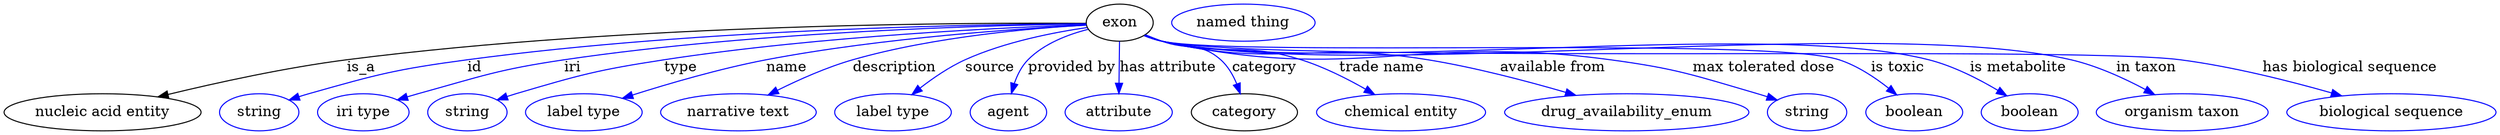 digraph {
	graph [bb="0,0,2413.9,123"];
	node [label="\N"];
	exon	[height=0.5,
		label=exon,
		pos="1082.5,105",
		width=0.9027];
	"nucleic acid entity"	[height=0.5,
		pos="95.542,18",
		width=2.6539];
	exon -> "nucleic acid entity"	[label=is_a,
		lp="349.54,61.5",
		pos="e,149.93,32.907 1050,104.31 945.62,104.92 610.2,103.82 335.54,69 275.43,61.379 207.95,46.77 159.89,35.302"];
	id	[color=blue,
		height=0.5,
		label=string,
		pos="247.54,18",
		width=1.0652];
	exon -> id	[color=blue,
		label=id,
		lp="462.54,61.5",
		pos="e,276.53,29.984 1050.1,103.87 957.07,103.15 681.76,98.479 455.54,69 383.54,59.618 365.48,55.499 295.54,36 292.43,35.133 289.24,34.168 \
286.04,33.151",
		style=solid];
	iri	[color=blue,
		height=0.5,
		label="iri type",
		pos="348.54,18",
		width=1.2277];
	exon -> iri	[color=blue,
		label=iri,
		lp="551.54,61.5",
		pos="e,381.93,29.82 1049.8,103.75 965.5,102.7 733.93,97.263 543.54,69 490.43,61.116 430.84,44.688 391.67,32.81",
		style=solid];
	type	[color=blue,
		height=0.5,
		label=string,
		pos="449.54,18",
		width=1.0652];
	exon -> type	[color=blue,
		label=type,
		lp="656.54,61.5",
		pos="e,478.19,29.989 1050.2,103.06 976.89,100.57 792.72,92.333 640.54,69 575.64,59.049 559.53,54.534 496.54,36 493.64,35.146 490.65,34.209 \
487.66,33.227",
		style=solid];
	name	[color=blue,
		height=0.5,
		label="label type",
		pos="562.54,18",
		width=1.5707];
	exon -> name	[color=blue,
		label=name,
		lp="759.54,61.5",
		pos="e,600.07,31.655 1050.1,102.57 988.92,99.455 852.43,90.536 739.54,69 694.82,60.468 645,45.928 609.64,34.72",
		style=solid];
	description	[color=blue,
		height=0.5,
		label="narrative text",
		pos="712.54,18",
		width=2.0943];
	exon -> description	[color=blue,
		label=description,
		lp="864.04,61.5",
		pos="e,741.35,34.764 1050,102.61 1000.3,99.828 902.93,91.724 823.54,69 798.34,61.788 771.51,49.83 750.54,39.417",
		style=solid];
	source	[color=blue,
		height=0.5,
		label="label type",
		pos="862.54,18",
		width=1.5707];
	exon -> source	[color=blue,
		label=source,
		lp="956.54,61.5",
		pos="e,880.9,35.187 1050.9,100.28 1019.8,95.779 971.28,86.521 932.54,69 917.06,61.999 901.52,51.348 889.02,41.673",
		style=solid];
	"provided by"	[color=blue,
		height=0.5,
		label=agent,
		pos="974.54,18",
		width=1.0291];
	exon -> "provided by"	[color=blue,
		label="provided by",
		lp="1036,61.5",
		pos="e,977.41,36.214 1051.8,98.51 1032.8,93.67 1009.2,84.822 993.54,69 987.32,62.709 983.1,54.176 980.25,45.94",
		style=solid];
	"has attribute"	[color=blue,
		height=0.5,
		label=attribute,
		pos="1081.5,18",
		width=1.4443];
	exon -> "has attribute"	[color=blue,
		label="has attribute",
		lp="1129.5,61.5",
		pos="e,1081.7,36.175 1082.3,86.799 1082.2,75.163 1082,59.548 1081.9,46.237",
		style=solid];
	category	[height=0.5,
		pos="1202.5,18",
		width=1.4263];
	exon -> category	[color=blue,
		label=category,
		lp="1223,61.5",
		pos="e,1198.9,35.983 1107.6,93.222 1112.8,91.075 1118.3,88.9 1123.5,87 1148.5,77.904 1160.8,86.738 1180.5,69 1187.4,62.81 1192.3,54.058 \
1195.6,45.602",
		style=solid];
	"trade name"	[color=blue,
		height=0.5,
		label="chemical entity",
		pos="1353.5,18",
		width=2.2748];
	exon -> "trade name"	[color=blue,
		label="trade name",
		lp="1335.5,61.5",
		pos="e,1328.4,35.374 1106.9,92.686 1112.3,90.527 1118,88.481 1123.5,87 1182,71.275 1200.9,87.38 1258.5,69 1279.9,62.205 1302.1,50.785 \
1319.7,40.573",
		style=solid];
	"available from"	[color=blue,
		height=0.5,
		label=drug_availability_enum,
		pos="1571.5,18",
		width=3.2858];
	exon -> "available from"	[color=blue,
		label="available from",
		lp="1502,61.5",
		pos="e,1522.6,34.5 1106.4,92.598 1111.9,90.388 1117.8,88.344 1123.5,87 1235,60.73 1267.6,87.579 1380.5,69 1425.6,61.597 1475.4,48.375 \
1512.9,37.387",
		style=solid];
	"max tolerated dose"	[color=blue,
		height=0.5,
		label=string,
		pos="1746.5,18",
		width=1.0652];
	exon -> "max tolerated dose"	[color=blue,
		label="max tolerated dose",
		lp="1705.5,61.5",
		pos="e,1717.5,29.858 1106.4,92.477 1111.9,90.273 1117.8,88.262 1123.5,87 1312.1,45.387 1366.3,95.113 1557.5,69 1621.3,60.295 1636.8,54.104 \
1698.5,36 1701.6,35.092 1704.8,34.098 1708,33.06",
		style=solid];
	"is toxic"	[color=blue,
		height=0.5,
		label=boolean,
		pos="1849.5,18",
		width=1.2999];
	exon -> "is toxic"	[color=blue,
		label="is toxic",
		lp="1834.5,61.5",
		pos="e,1833.1,34.92 1106.4,92.418 1111.9,90.217 1117.8,88.222 1123.5,87 1194.7,71.804 1709.4,91.938 1778.5,69 1795.7,63.311 1812.3,52.002 \
1825.2,41.576",
		style=solid];
	"is metabolite"	[color=blue,
		height=0.5,
		label=boolean,
		pos="1961.5,18",
		width=1.2999];
	exon -> "is metabolite"	[color=blue,
		label="is metabolite",
		lp="1951.5,61.5",
		pos="e,1939.6,34 1106.3,92.405 1111.9,90.204 1117.8,88.213 1123.5,87 1284.7,52.877 1705,109.77 1864.5,69 1888.2,62.955 1912.6,50.32 1931.1,\
39.265",
		style=solid];
	"in taxon"	[color=blue,
		height=0.5,
		label="organism taxon",
		pos="2109.5,18",
		width=2.3109];
	exon -> "in taxon"	[color=blue,
		label="in taxon",
		lp="2074.5,61.5",
		pos="e,2083,35.245 1106.3,92.388 1111.9,90.189 1117.8,88.202 1123.5,87 1314.8,46.89 1812.3,113.31 2002.5,69 2027.7,63.152 2053.9,50.986 \
2074.1,40.119",
		style=solid];
	"has biological sequence"	[color=blue,
		height=0.5,
		label="biological sequence",
		pos="2312.5,18",
		width=2.8164];
	exon -> "has biological sequence"	[color=blue,
		label="has biological sequence",
		lp="2272,61.5",
		pos="e,2264.6,33.869 1106.3,92.379 1111.9,90.18 1117.8,88.196 1123.5,87 1230.6,64.667 1999.1,83.041 2107.5,69 2158.1,62.46 2214.2,48.275 \
2254.9,36.679",
		style=solid];
	"named thing_category"	[color=blue,
		height=0.5,
		label="named thing",
		pos="1202.5,105",
		width=1.9318];
}
